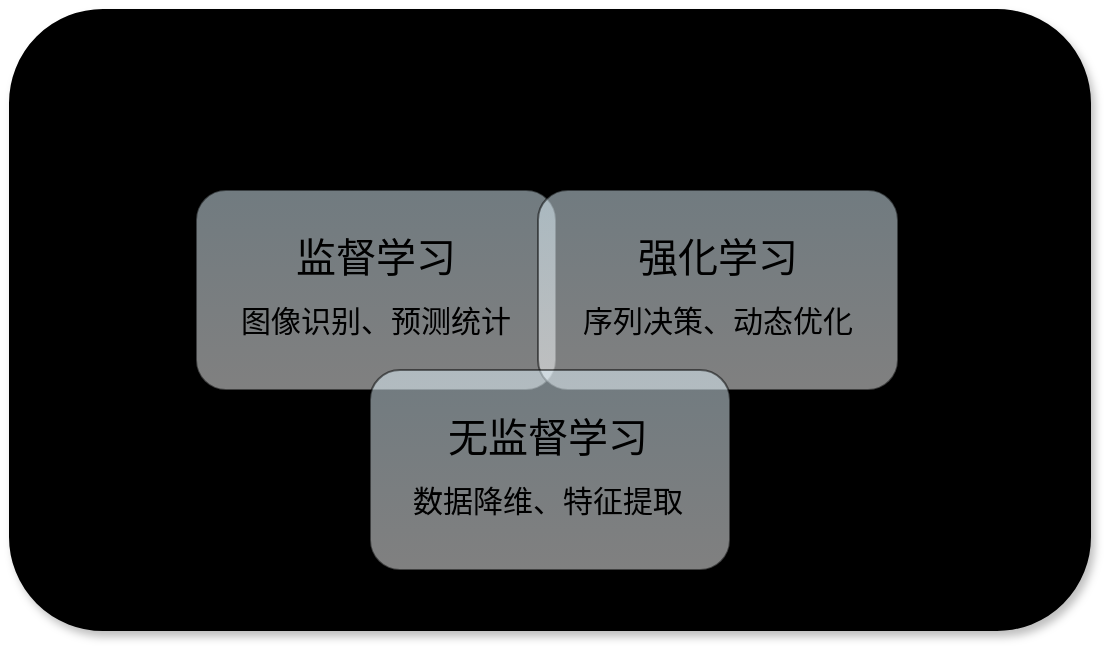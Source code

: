 <mxfile version="26.1.1">
  <diagram name="第 1 页" id="Zdgfmw_aMyUBggaqdxxg">
    <mxGraphModel dx="1050" dy="522" grid="1" gridSize="10" guides="1" tooltips="1" connect="1" arrows="1" fold="1" page="1" pageScale="1" pageWidth="827" pageHeight="1169" math="0" shadow="0">
      <root>
        <mxCell id="0" />
        <mxCell id="1" parent="0" />
        <mxCell id="o-w49enw5CKkFs7Kxk6n-1" value="" style="rounded=1;whiteSpace=wrap;html=1;shadow=1;gradientColor=light-dark(#E3F6FF,#081B1C);gradientDirection=north;" parent="1" vertex="1">
          <mxGeometry x="150" y="130" width="540" height="310" as="geometry" />
        </mxCell>
        <mxCell id="o-w49enw5CKkFs7Kxk6n-2" value="&lt;font style=&quot;font-size: 20px;&quot;&gt;人工智能&lt;/font&gt;" style="text;strokeColor=none;align=center;fillColor=none;html=1;verticalAlign=middle;whiteSpace=wrap;rounded=0;" parent="1" vertex="1">
          <mxGeometry x="369" y="137" width="100" height="30" as="geometry" />
        </mxCell>
        <mxCell id="o-w49enw5CKkFs7Kxk6n-3" value="" style="rounded=1;whiteSpace=wrap;html=1;shadow=1;gradientColor=light-dark(#e1f5ff, #00404B);gradientDirection=north;" parent="1" vertex="1">
          <mxGeometry x="180" y="172" width="490" height="248" as="geometry" />
        </mxCell>
        <mxCell id="o-w49enw5CKkFs7Kxk6n-5" value="" style="rounded=1;whiteSpace=wrap;html=1;opacity=50;gradientColor=#E1F5FF;gradientDirection=north;" parent="1" vertex="1">
          <mxGeometry x="243" y="220" width="180" height="100" as="geometry" />
        </mxCell>
        <mxCell id="o-w49enw5CKkFs7Kxk6n-6" value="" style="rounded=1;whiteSpace=wrap;html=1;opacity=50;gradientColor=#E1F5FF;gradientDirection=north;" parent="1" vertex="1">
          <mxGeometry x="414" y="220" width="180" height="100" as="geometry" />
        </mxCell>
        <mxCell id="o-w49enw5CKkFs7Kxk6n-8" value="" style="rounded=1;whiteSpace=wrap;html=1;opacity=50;gradientColor=#E1F5FF;gradientDirection=north;" parent="1" vertex="1">
          <mxGeometry x="330" y="310" width="180" height="100" as="geometry" />
        </mxCell>
        <mxCell id="o-w49enw5CKkFs7Kxk6n-9" value="&lt;font style=&quot;font-size: 20px;&quot;&gt;机器学习&lt;/font&gt;" style="text;strokeColor=none;align=center;fillColor=none;html=1;verticalAlign=middle;whiteSpace=wrap;rounded=0;" parent="1" vertex="1">
          <mxGeometry x="369" y="180" width="100" height="30" as="geometry" />
        </mxCell>
        <mxCell id="o-w49enw5CKkFs7Kxk6n-10" value="&lt;font style=&quot;&quot;&gt;&lt;span style=&quot;font-size: 20px;&quot;&gt;监督学习&lt;/span&gt;&lt;br&gt;&lt;/font&gt;" style="text;strokeColor=none;align=center;fillColor=none;html=1;verticalAlign=middle;whiteSpace=wrap;rounded=0;" parent="1" vertex="1">
          <mxGeometry x="258" y="240" width="150" height="25" as="geometry" />
        </mxCell>
        <mxCell id="o-w49enw5CKkFs7Kxk6n-11" value="&lt;span style=&quot;font-size: 15px;&quot;&gt;图像识别、预测统计&lt;/span&gt;" style="text;strokeColor=none;align=center;fillColor=none;html=1;verticalAlign=middle;whiteSpace=wrap;rounded=0;" parent="1" vertex="1">
          <mxGeometry x="263" y="270" width="140" height="30" as="geometry" />
        </mxCell>
        <mxCell id="o-w49enw5CKkFs7Kxk6n-12" value="&lt;font style=&quot;&quot;&gt;&lt;span style=&quot;font-size: 20px;&quot;&gt;强化学习&lt;/span&gt;&lt;br&gt;&lt;/font&gt;" style="text;strokeColor=none;align=center;fillColor=none;html=1;verticalAlign=middle;whiteSpace=wrap;rounded=0;" parent="1" vertex="1">
          <mxGeometry x="429" y="240" width="150" height="25" as="geometry" />
        </mxCell>
        <mxCell id="o-w49enw5CKkFs7Kxk6n-13" value="&lt;span style=&quot;font-size: 15px;&quot;&gt;序列决策、动态优化&lt;/span&gt;" style="text;strokeColor=none;align=center;fillColor=none;html=1;verticalAlign=middle;whiteSpace=wrap;rounded=0;" parent="1" vertex="1">
          <mxGeometry x="434" y="270" width="140" height="30" as="geometry" />
        </mxCell>
        <mxCell id="o-w49enw5CKkFs7Kxk6n-14" value="&lt;font style=&quot;&quot;&gt;&lt;span style=&quot;font-size: 20px;&quot;&gt;无监督学习&lt;/span&gt;&lt;br&gt;&lt;/font&gt;" style="text;strokeColor=none;align=center;fillColor=none;html=1;verticalAlign=middle;whiteSpace=wrap;rounded=0;" parent="1" vertex="1">
          <mxGeometry x="344" y="330" width="150" height="25" as="geometry" />
        </mxCell>
        <mxCell id="o-w49enw5CKkFs7Kxk6n-15" value="&lt;span style=&quot;font-size: 15px;&quot;&gt;数据降维、特征提取&lt;/span&gt;" style="text;strokeColor=none;align=center;fillColor=none;html=1;verticalAlign=middle;whiteSpace=wrap;rounded=0;" parent="1" vertex="1">
          <mxGeometry x="349" y="360" width="140" height="30" as="geometry" />
        </mxCell>
      </root>
    </mxGraphModel>
  </diagram>
</mxfile>

